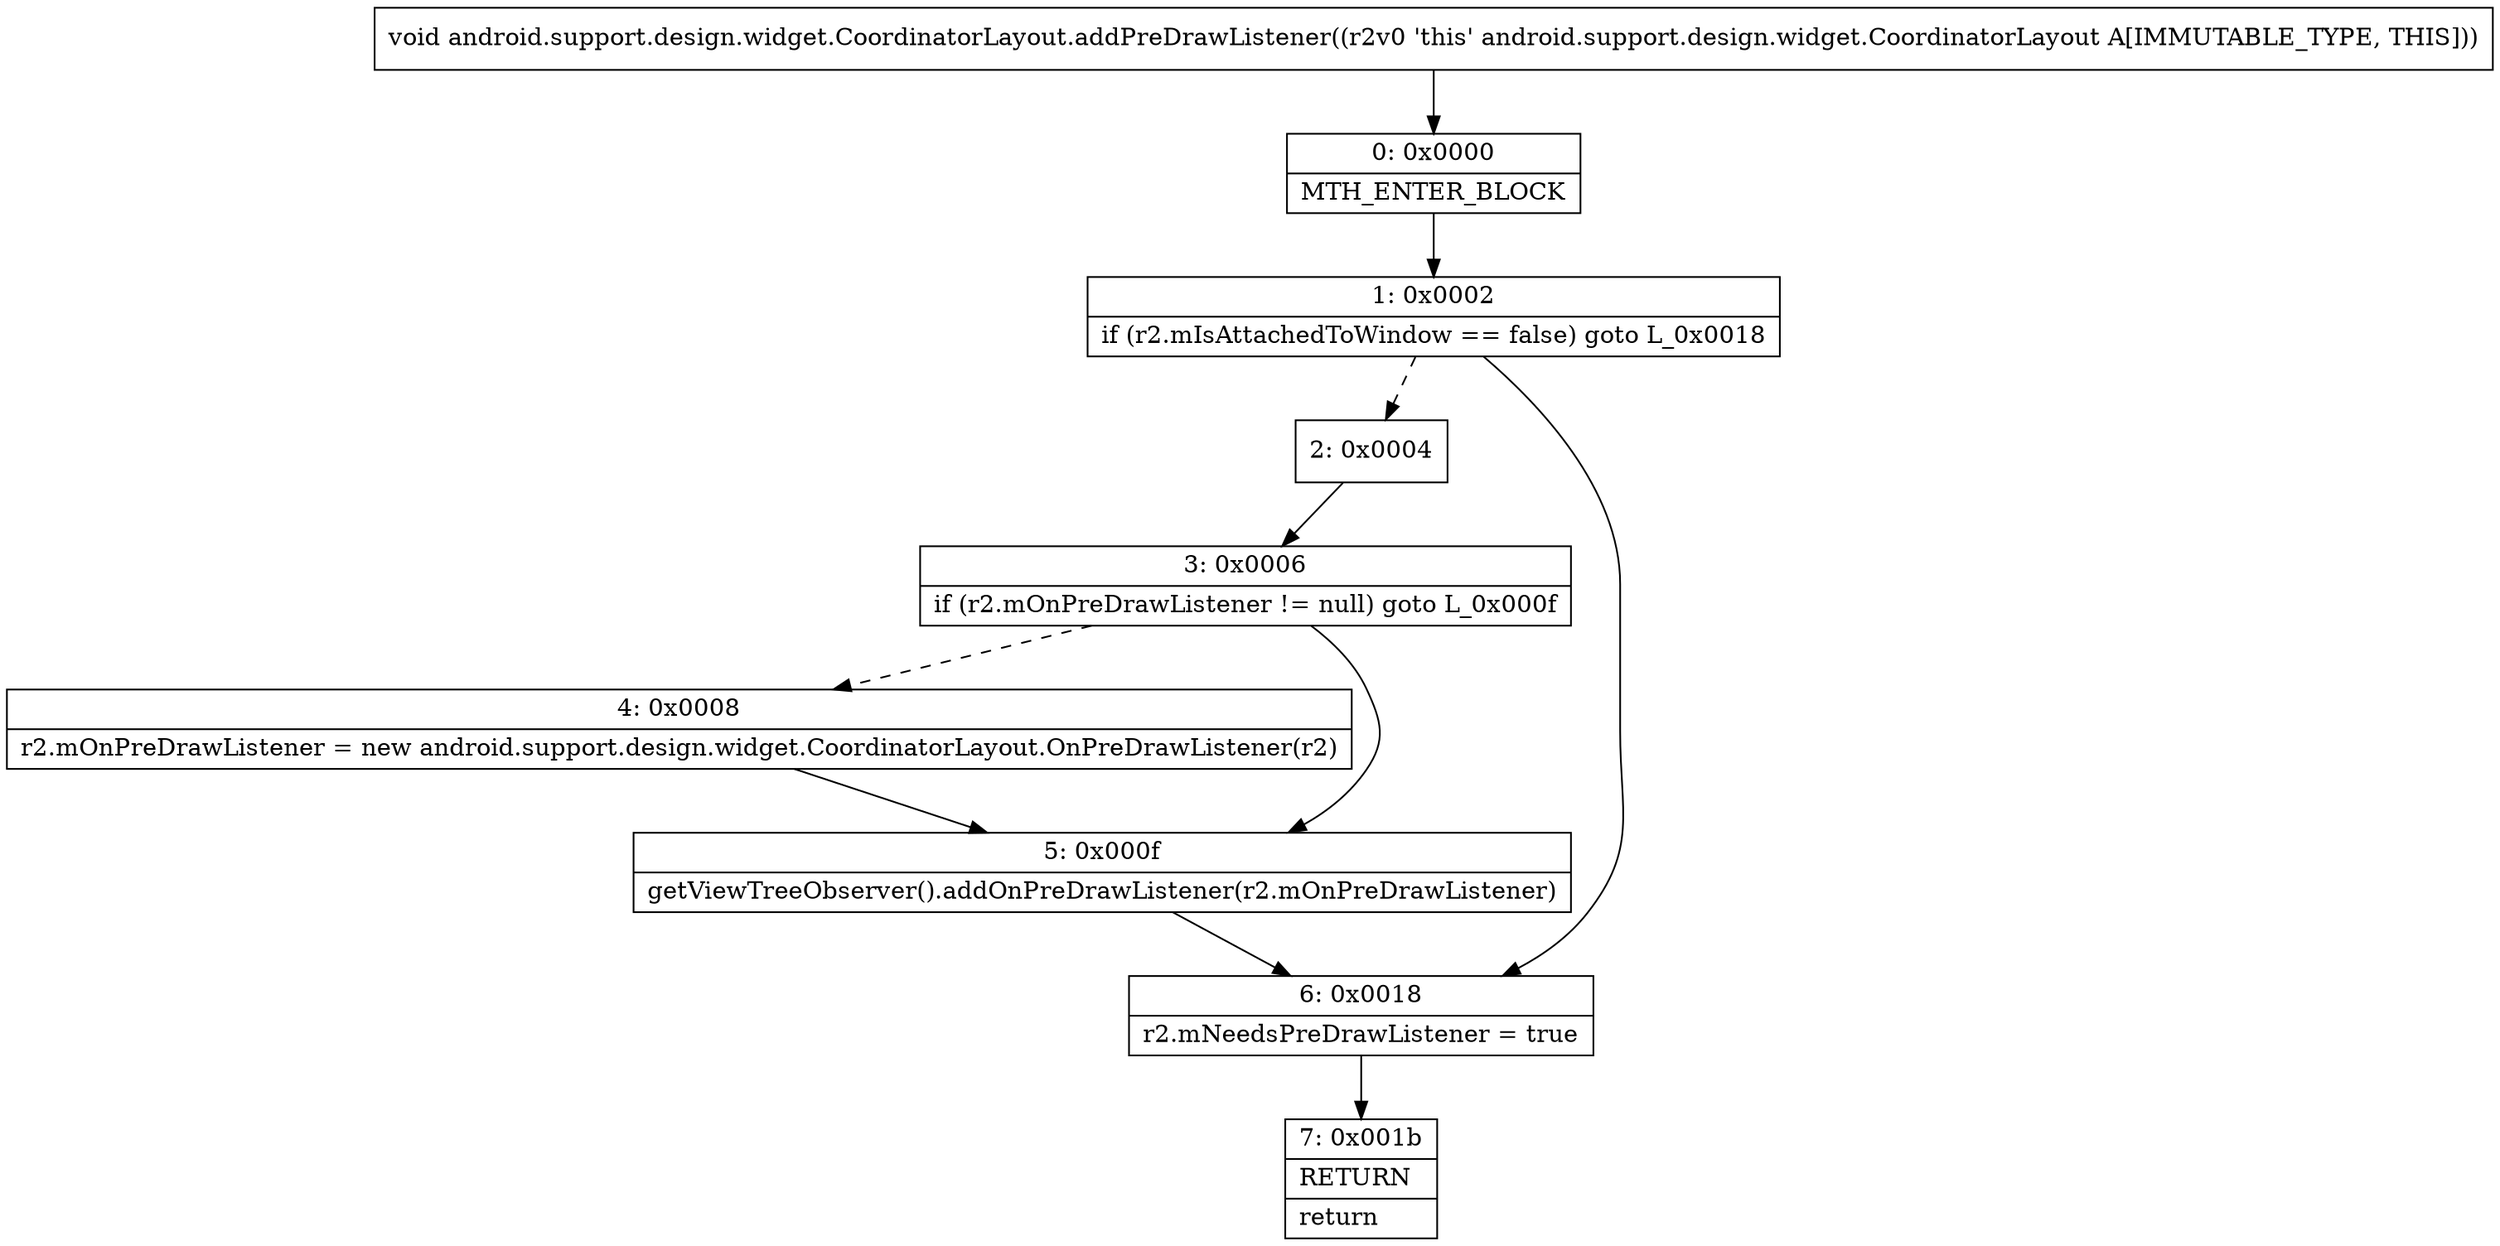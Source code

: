 digraph "CFG forandroid.support.design.widget.CoordinatorLayout.addPreDrawListener()V" {
Node_0 [shape=record,label="{0\:\ 0x0000|MTH_ENTER_BLOCK\l}"];
Node_1 [shape=record,label="{1\:\ 0x0002|if (r2.mIsAttachedToWindow == false) goto L_0x0018\l}"];
Node_2 [shape=record,label="{2\:\ 0x0004}"];
Node_3 [shape=record,label="{3\:\ 0x0006|if (r2.mOnPreDrawListener != null) goto L_0x000f\l}"];
Node_4 [shape=record,label="{4\:\ 0x0008|r2.mOnPreDrawListener = new android.support.design.widget.CoordinatorLayout.OnPreDrawListener(r2)\l}"];
Node_5 [shape=record,label="{5\:\ 0x000f|getViewTreeObserver().addOnPreDrawListener(r2.mOnPreDrawListener)\l}"];
Node_6 [shape=record,label="{6\:\ 0x0018|r2.mNeedsPreDrawListener = true\l}"];
Node_7 [shape=record,label="{7\:\ 0x001b|RETURN\l|return\l}"];
MethodNode[shape=record,label="{void android.support.design.widget.CoordinatorLayout.addPreDrawListener((r2v0 'this' android.support.design.widget.CoordinatorLayout A[IMMUTABLE_TYPE, THIS])) }"];
MethodNode -> Node_0;
Node_0 -> Node_1;
Node_1 -> Node_2[style=dashed];
Node_1 -> Node_6;
Node_2 -> Node_3;
Node_3 -> Node_4[style=dashed];
Node_3 -> Node_5;
Node_4 -> Node_5;
Node_5 -> Node_6;
Node_6 -> Node_7;
}

